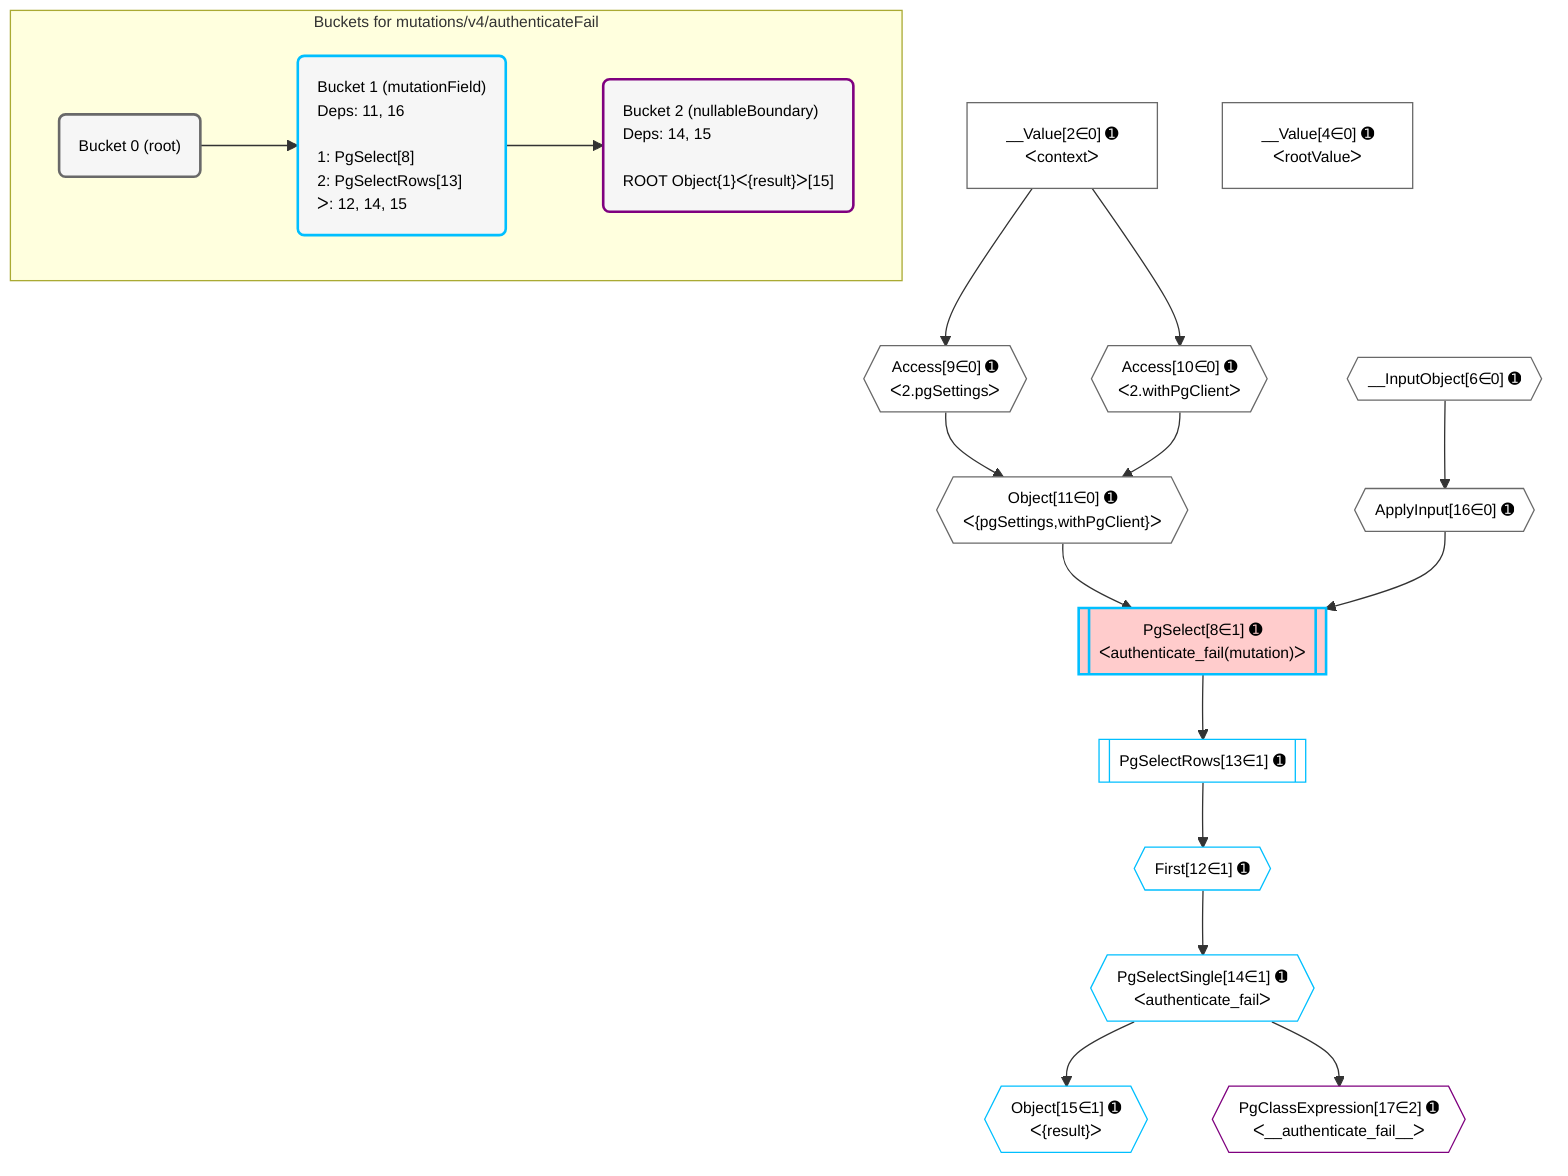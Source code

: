 %%{init: {'themeVariables': { 'fontSize': '12px'}}}%%
graph TD
    classDef path fill:#eee,stroke:#000,color:#000
    classDef plan fill:#fff,stroke-width:1px,color:#000
    classDef itemplan fill:#fff,stroke-width:2px,color:#000
    classDef unbatchedplan fill:#dff,stroke-width:1px,color:#000
    classDef sideeffectplan fill:#fcc,stroke-width:2px,color:#000
    classDef bucket fill:#f6f6f6,color:#000,stroke-width:2px,text-align:left

    subgraph "Buckets for mutations/v4/authenticateFail"
    Bucket0("Bucket 0 (root)"):::bucket
    Bucket1("Bucket 1 (mutationField)<br />Deps: 11, 16<br /><br />1: PgSelect[8]<br />2: PgSelectRows[13]<br />ᐳ: 12, 14, 15"):::bucket
    Bucket2("Bucket 2 (nullableBoundary)<br />Deps: 14, 15<br /><br />ROOT Object{1}ᐸ{result}ᐳ[15]"):::bucket
    end
    Bucket0 --> Bucket1
    Bucket1 --> Bucket2

    %% plan dependencies
    Object11{{"Object[11∈0] ➊<br />ᐸ{pgSettings,withPgClient}ᐳ"}}:::plan
    Access9{{"Access[9∈0] ➊<br />ᐸ2.pgSettingsᐳ"}}:::plan
    Access10{{"Access[10∈0] ➊<br />ᐸ2.withPgClientᐳ"}}:::plan
    Access9 & Access10 --> Object11
    __InputObject6{{"__InputObject[6∈0] ➊"}}:::plan
    __Value2["__Value[2∈0] ➊<br />ᐸcontextᐳ"]:::plan
    __Value2 --> Access9
    __Value2 --> Access10
    ApplyInput16{{"ApplyInput[16∈0] ➊"}}:::plan
    __InputObject6 --> ApplyInput16
    __Value4["__Value[4∈0] ➊<br />ᐸrootValueᐳ"]:::plan
    PgSelect8[["PgSelect[8∈1] ➊<br />ᐸauthenticate_fail(mutation)ᐳ"]]:::sideeffectplan
    Object11 & ApplyInput16 --> PgSelect8
    First12{{"First[12∈1] ➊"}}:::plan
    PgSelectRows13[["PgSelectRows[13∈1] ➊"]]:::plan
    PgSelectRows13 --> First12
    PgSelect8 --> PgSelectRows13
    PgSelectSingle14{{"PgSelectSingle[14∈1] ➊<br />ᐸauthenticate_failᐳ"}}:::plan
    First12 --> PgSelectSingle14
    Object15{{"Object[15∈1] ➊<br />ᐸ{result}ᐳ"}}:::plan
    PgSelectSingle14 --> Object15
    PgClassExpression17{{"PgClassExpression[17∈2] ➊<br />ᐸ__authenticate_fail__ᐳ"}}:::plan
    PgSelectSingle14 --> PgClassExpression17

    %% define steps
    classDef bucket0 stroke:#696969
    class Bucket0,__Value2,__Value4,__InputObject6,Access9,Access10,Object11,ApplyInput16 bucket0
    classDef bucket1 stroke:#00bfff
    class Bucket1,PgSelect8,First12,PgSelectRows13,PgSelectSingle14,Object15 bucket1
    classDef bucket2 stroke:#7f007f
    class Bucket2,PgClassExpression17 bucket2